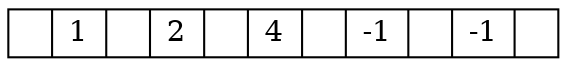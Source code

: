 digraph g {
splines = false;
node [shape = record,height=.1]; 
node0[label = "<f01> | <f1>1| <f12> |<f2>2| <f23> |<f3>4| <f34> |<f4>-1| <f45> |<f5>-1| <f50>"]; 
}